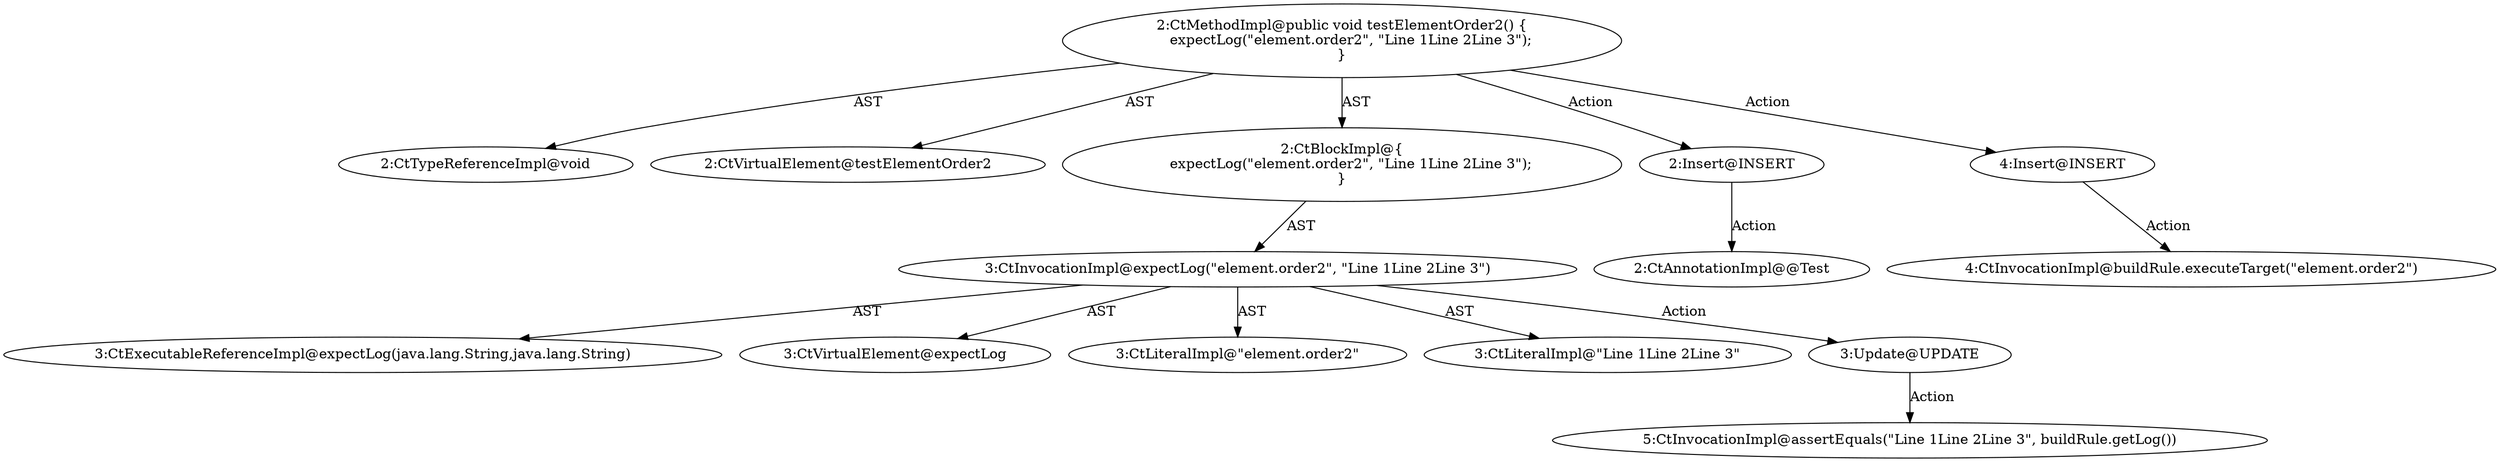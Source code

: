 digraph "testElementOrder2#?" {
0 [label="2:CtTypeReferenceImpl@void" shape=ellipse]
1 [label="2:CtVirtualElement@testElementOrder2" shape=ellipse]
2 [label="3:CtExecutableReferenceImpl@expectLog(java.lang.String,java.lang.String)" shape=ellipse]
3 [label="3:CtVirtualElement@expectLog" shape=ellipse]
4 [label="3:CtLiteralImpl@\"element.order2\"" shape=ellipse]
5 [label="3:CtLiteralImpl@\"Line 1Line 2Line 3\"" shape=ellipse]
6 [label="3:CtInvocationImpl@expectLog(\"element.order2\", \"Line 1Line 2Line 3\")" shape=ellipse]
7 [label="2:CtBlockImpl@\{
    expectLog(\"element.order2\", \"Line 1Line 2Line 3\");
\}" shape=ellipse]
8 [label="2:CtMethodImpl@public void testElementOrder2() \{
    expectLog(\"element.order2\", \"Line 1Line 2Line 3\");
\}" shape=ellipse]
9 [label="3:Update@UPDATE" shape=ellipse]
10 [label="5:CtInvocationImpl@assertEquals(\"Line 1Line 2Line 3\", buildRule.getLog())" shape=ellipse]
11 [label="2:Insert@INSERT" shape=ellipse]
12 [label="2:CtAnnotationImpl@@Test" shape=ellipse]
13 [label="4:Insert@INSERT" shape=ellipse]
14 [label="4:CtInvocationImpl@buildRule.executeTarget(\"element.order2\")" shape=ellipse]
6 -> 3 [label="AST"];
6 -> 2 [label="AST"];
6 -> 4 [label="AST"];
6 -> 5 [label="AST"];
6 -> 9 [label="Action"];
7 -> 6 [label="AST"];
8 -> 1 [label="AST"];
8 -> 0 [label="AST"];
8 -> 7 [label="AST"];
8 -> 11 [label="Action"];
8 -> 13 [label="Action"];
9 -> 10 [label="Action"];
11 -> 12 [label="Action"];
13 -> 14 [label="Action"];
}